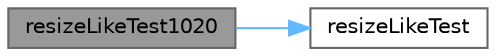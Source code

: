 digraph "resizeLikeTest1020"
{
 // LATEX_PDF_SIZE
  bgcolor="transparent";
  edge [fontname=Helvetica,fontsize=10,labelfontname=Helvetica,labelfontsize=10];
  node [fontname=Helvetica,fontsize=10,shape=box,height=0.2,width=0.4];
  rankdir="LR";
  Node1 [id="Node000001",label="resizeLikeTest1020",height=0.2,width=0.4,color="gray40", fillcolor="grey60", style="filled", fontcolor="black",tooltip=" "];
  Node1 -> Node2 [id="edge1_Node000001_Node000002",color="steelblue1",style="solid",tooltip=" "];
  Node2 [id="Node000002",label="resizeLikeTest",height=0.2,width=0.4,color="grey40", fillcolor="white", style="filled",URL="$resize_8cpp.html#aab05fd48ee8ff3c8f8038590dce2ec71",tooltip=" "];
}
